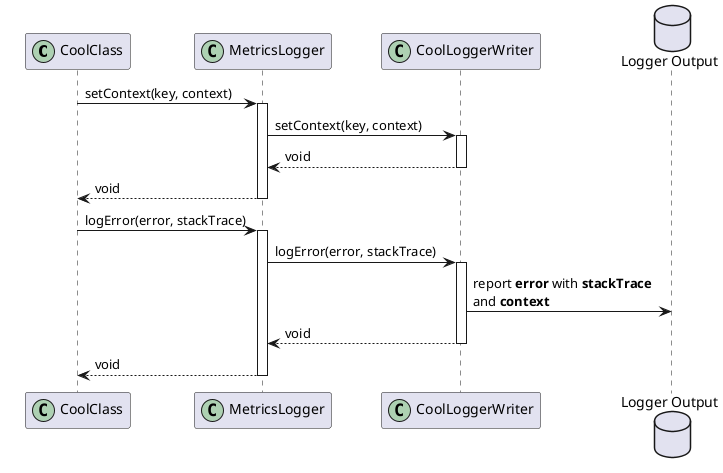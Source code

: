 @startuml metrics_logger_log_error_sequence_diagram
    skinparam ParticipantPadding 20
    skinparam BoxPadding 10
    
    participant CoolClass << (C,#ADD1B2) >>
    participant MetricsLogger << (C,#ADD1B2) >>
    participant CoolLoggerWriter << (C,#ADD1B2) >>
    database "Logger Output" as Logs

    CoolClass -> MetricsLogger : setContext(key, context)
    activate MetricsLogger
    
    MetricsLogger -> CoolLoggerWriter : setContext(key, context)
    activate CoolLoggerWriter

    return void 
    return void

    CoolClass -> MetricsLogger : logError(error, stackTrace)
    activate MetricsLogger
    
    MetricsLogger -> CoolLoggerWriter : logError(error, stackTrace)
    activate CoolLoggerWriter

    CoolLoggerWriter -> Logs : report **error** with **stackTrace** \nand **context**

    return void 
    return void
@enduml
